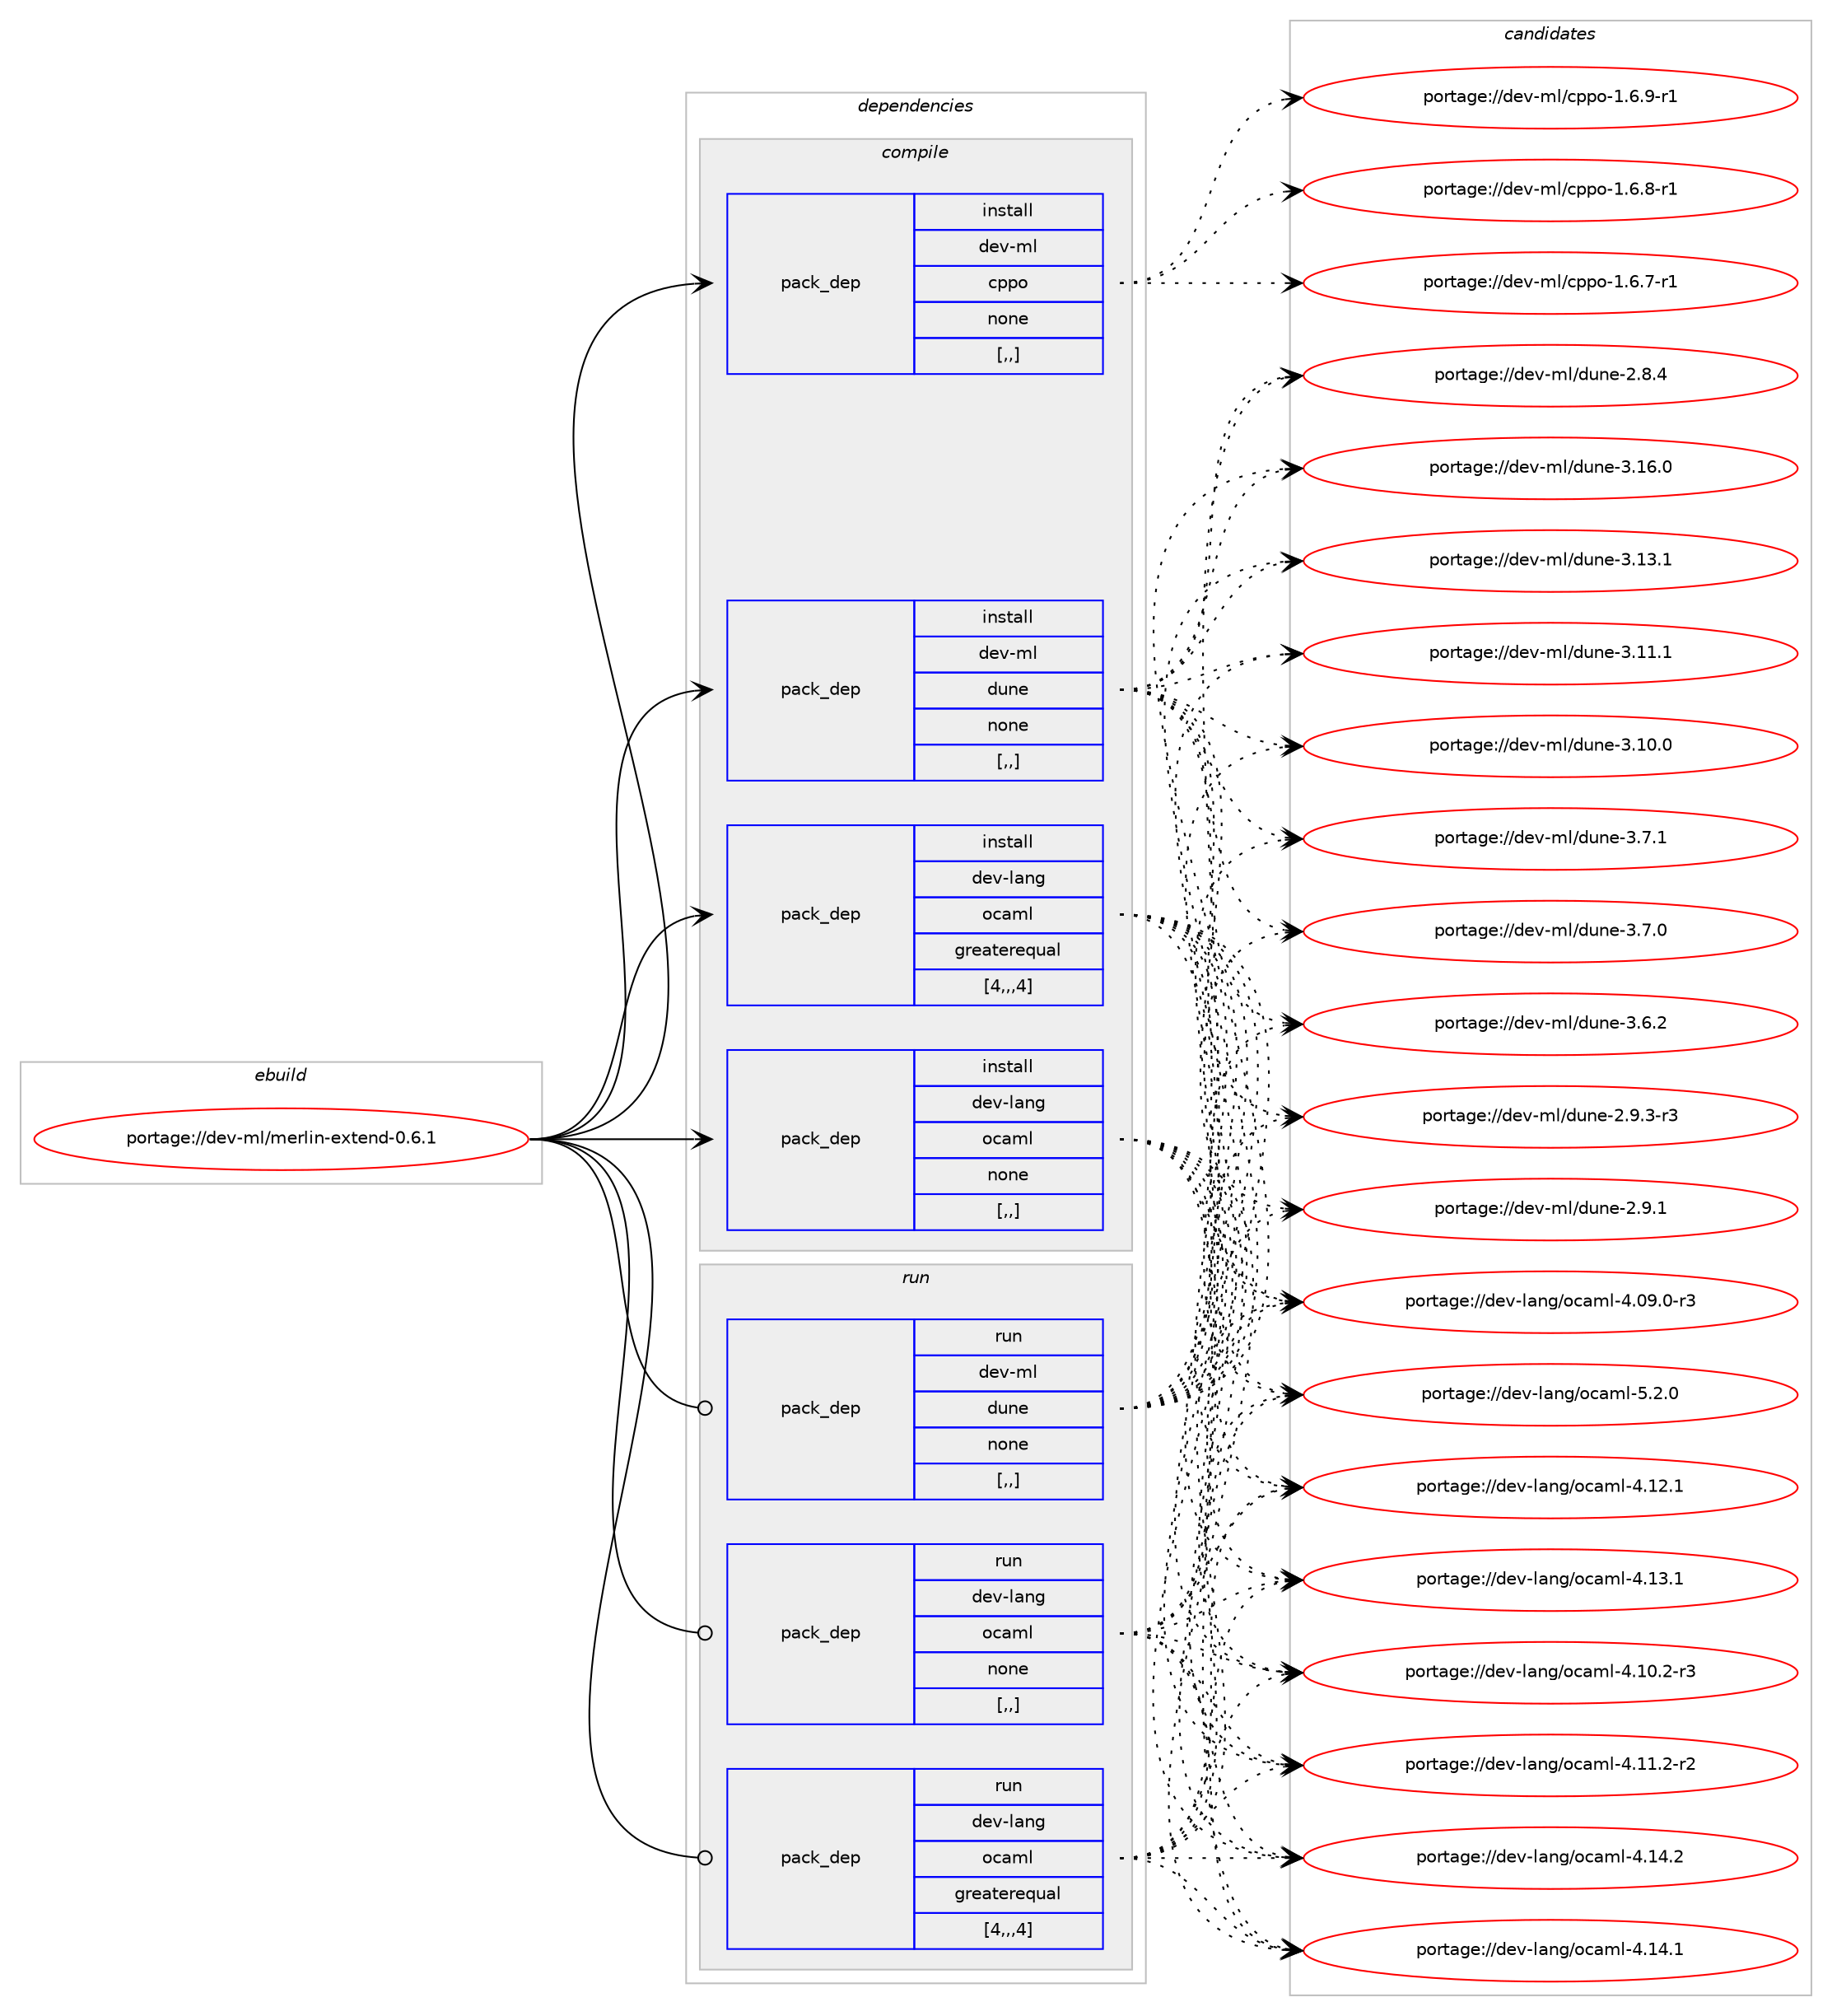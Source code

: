 digraph prolog {

# *************
# Graph options
# *************

newrank=true;
concentrate=true;
compound=true;
graph [rankdir=LR,fontname=Helvetica,fontsize=10,ranksep=1.5];#, ranksep=2.5, nodesep=0.2];
edge  [arrowhead=vee];
node  [fontname=Helvetica,fontsize=10];

# **********
# The ebuild
# **********

subgraph cluster_leftcol {
color=gray;
label=<<i>ebuild</i>>;
id [label="portage://dev-ml/merlin-extend-0.6.1", color=red, width=4, href="../dev-ml/merlin-extend-0.6.1.svg"];
}

# ****************
# The dependencies
# ****************

subgraph cluster_midcol {
color=gray;
label=<<i>dependencies</i>>;
subgraph cluster_compile {
fillcolor="#eeeeee";
style=filled;
label=<<i>compile</i>>;
subgraph pack90215 {
dependency121158 [label=<<TABLE BORDER="0" CELLBORDER="1" CELLSPACING="0" CELLPADDING="4" WIDTH="220"><TR><TD ROWSPAN="6" CELLPADDING="30">pack_dep</TD></TR><TR><TD WIDTH="110">install</TD></TR><TR><TD>dev-lang</TD></TR><TR><TD>ocaml</TD></TR><TR><TD>greaterequal</TD></TR><TR><TD>[4,,,4]</TD></TR></TABLE>>, shape=none, color=blue];
}
id:e -> dependency121158:w [weight=20,style="solid",arrowhead="vee"];
subgraph pack90216 {
dependency121159 [label=<<TABLE BORDER="0" CELLBORDER="1" CELLSPACING="0" CELLPADDING="4" WIDTH="220"><TR><TD ROWSPAN="6" CELLPADDING="30">pack_dep</TD></TR><TR><TD WIDTH="110">install</TD></TR><TR><TD>dev-lang</TD></TR><TR><TD>ocaml</TD></TR><TR><TD>none</TD></TR><TR><TD>[,,]</TD></TR></TABLE>>, shape=none, color=blue];
}
id:e -> dependency121159:w [weight=20,style="solid",arrowhead="vee"];
subgraph pack90217 {
dependency121160 [label=<<TABLE BORDER="0" CELLBORDER="1" CELLSPACING="0" CELLPADDING="4" WIDTH="220"><TR><TD ROWSPAN="6" CELLPADDING="30">pack_dep</TD></TR><TR><TD WIDTH="110">install</TD></TR><TR><TD>dev-ml</TD></TR><TR><TD>cppo</TD></TR><TR><TD>none</TD></TR><TR><TD>[,,]</TD></TR></TABLE>>, shape=none, color=blue];
}
id:e -> dependency121160:w [weight=20,style="solid",arrowhead="vee"];
subgraph pack90218 {
dependency121161 [label=<<TABLE BORDER="0" CELLBORDER="1" CELLSPACING="0" CELLPADDING="4" WIDTH="220"><TR><TD ROWSPAN="6" CELLPADDING="30">pack_dep</TD></TR><TR><TD WIDTH="110">install</TD></TR><TR><TD>dev-ml</TD></TR><TR><TD>dune</TD></TR><TR><TD>none</TD></TR><TR><TD>[,,]</TD></TR></TABLE>>, shape=none, color=blue];
}
id:e -> dependency121161:w [weight=20,style="solid",arrowhead="vee"];
}
subgraph cluster_compileandrun {
fillcolor="#eeeeee";
style=filled;
label=<<i>compile and run</i>>;
}
subgraph cluster_run {
fillcolor="#eeeeee";
style=filled;
label=<<i>run</i>>;
subgraph pack90219 {
dependency121162 [label=<<TABLE BORDER="0" CELLBORDER="1" CELLSPACING="0" CELLPADDING="4" WIDTH="220"><TR><TD ROWSPAN="6" CELLPADDING="30">pack_dep</TD></TR><TR><TD WIDTH="110">run</TD></TR><TR><TD>dev-lang</TD></TR><TR><TD>ocaml</TD></TR><TR><TD>greaterequal</TD></TR><TR><TD>[4,,,4]</TD></TR></TABLE>>, shape=none, color=blue];
}
id:e -> dependency121162:w [weight=20,style="solid",arrowhead="odot"];
subgraph pack90220 {
dependency121163 [label=<<TABLE BORDER="0" CELLBORDER="1" CELLSPACING="0" CELLPADDING="4" WIDTH="220"><TR><TD ROWSPAN="6" CELLPADDING="30">pack_dep</TD></TR><TR><TD WIDTH="110">run</TD></TR><TR><TD>dev-lang</TD></TR><TR><TD>ocaml</TD></TR><TR><TD>none</TD></TR><TR><TD>[,,]</TD></TR></TABLE>>, shape=none, color=blue];
}
id:e -> dependency121163:w [weight=20,style="solid",arrowhead="odot"];
subgraph pack90221 {
dependency121164 [label=<<TABLE BORDER="0" CELLBORDER="1" CELLSPACING="0" CELLPADDING="4" WIDTH="220"><TR><TD ROWSPAN="6" CELLPADDING="30">pack_dep</TD></TR><TR><TD WIDTH="110">run</TD></TR><TR><TD>dev-ml</TD></TR><TR><TD>dune</TD></TR><TR><TD>none</TD></TR><TR><TD>[,,]</TD></TR></TABLE>>, shape=none, color=blue];
}
id:e -> dependency121164:w [weight=20,style="solid",arrowhead="odot"];
}
}

# **************
# The candidates
# **************

subgraph cluster_choices {
rank=same;
color=gray;
label=<<i>candidates</i>>;

subgraph choice90215 {
color=black;
nodesep=1;
choice1001011184510897110103471119997109108455346504648 [label="portage://dev-lang/ocaml-5.2.0", color=red, width=4,href="../dev-lang/ocaml-5.2.0.svg"];
choice100101118451089711010347111999710910845524649524650 [label="portage://dev-lang/ocaml-4.14.2", color=red, width=4,href="../dev-lang/ocaml-4.14.2.svg"];
choice100101118451089711010347111999710910845524649524649 [label="portage://dev-lang/ocaml-4.14.1", color=red, width=4,href="../dev-lang/ocaml-4.14.1.svg"];
choice100101118451089711010347111999710910845524649514649 [label="portage://dev-lang/ocaml-4.13.1", color=red, width=4,href="../dev-lang/ocaml-4.13.1.svg"];
choice100101118451089711010347111999710910845524649504649 [label="portage://dev-lang/ocaml-4.12.1", color=red, width=4,href="../dev-lang/ocaml-4.12.1.svg"];
choice1001011184510897110103471119997109108455246494946504511450 [label="portage://dev-lang/ocaml-4.11.2-r2", color=red, width=4,href="../dev-lang/ocaml-4.11.2-r2.svg"];
choice1001011184510897110103471119997109108455246494846504511451 [label="portage://dev-lang/ocaml-4.10.2-r3", color=red, width=4,href="../dev-lang/ocaml-4.10.2-r3.svg"];
choice1001011184510897110103471119997109108455246485746484511451 [label="portage://dev-lang/ocaml-4.09.0-r3", color=red, width=4,href="../dev-lang/ocaml-4.09.0-r3.svg"];
dependency121158:e -> choice1001011184510897110103471119997109108455346504648:w [style=dotted,weight="100"];
dependency121158:e -> choice100101118451089711010347111999710910845524649524650:w [style=dotted,weight="100"];
dependency121158:e -> choice100101118451089711010347111999710910845524649524649:w [style=dotted,weight="100"];
dependency121158:e -> choice100101118451089711010347111999710910845524649514649:w [style=dotted,weight="100"];
dependency121158:e -> choice100101118451089711010347111999710910845524649504649:w [style=dotted,weight="100"];
dependency121158:e -> choice1001011184510897110103471119997109108455246494946504511450:w [style=dotted,weight="100"];
dependency121158:e -> choice1001011184510897110103471119997109108455246494846504511451:w [style=dotted,weight="100"];
dependency121158:e -> choice1001011184510897110103471119997109108455246485746484511451:w [style=dotted,weight="100"];
}
subgraph choice90216 {
color=black;
nodesep=1;
choice1001011184510897110103471119997109108455346504648 [label="portage://dev-lang/ocaml-5.2.0", color=red, width=4,href="../dev-lang/ocaml-5.2.0.svg"];
choice100101118451089711010347111999710910845524649524650 [label="portage://dev-lang/ocaml-4.14.2", color=red, width=4,href="../dev-lang/ocaml-4.14.2.svg"];
choice100101118451089711010347111999710910845524649524649 [label="portage://dev-lang/ocaml-4.14.1", color=red, width=4,href="../dev-lang/ocaml-4.14.1.svg"];
choice100101118451089711010347111999710910845524649514649 [label="portage://dev-lang/ocaml-4.13.1", color=red, width=4,href="../dev-lang/ocaml-4.13.1.svg"];
choice100101118451089711010347111999710910845524649504649 [label="portage://dev-lang/ocaml-4.12.1", color=red, width=4,href="../dev-lang/ocaml-4.12.1.svg"];
choice1001011184510897110103471119997109108455246494946504511450 [label="portage://dev-lang/ocaml-4.11.2-r2", color=red, width=4,href="../dev-lang/ocaml-4.11.2-r2.svg"];
choice1001011184510897110103471119997109108455246494846504511451 [label="portage://dev-lang/ocaml-4.10.2-r3", color=red, width=4,href="../dev-lang/ocaml-4.10.2-r3.svg"];
choice1001011184510897110103471119997109108455246485746484511451 [label="portage://dev-lang/ocaml-4.09.0-r3", color=red, width=4,href="../dev-lang/ocaml-4.09.0-r3.svg"];
dependency121159:e -> choice1001011184510897110103471119997109108455346504648:w [style=dotted,weight="100"];
dependency121159:e -> choice100101118451089711010347111999710910845524649524650:w [style=dotted,weight="100"];
dependency121159:e -> choice100101118451089711010347111999710910845524649524649:w [style=dotted,weight="100"];
dependency121159:e -> choice100101118451089711010347111999710910845524649514649:w [style=dotted,weight="100"];
dependency121159:e -> choice100101118451089711010347111999710910845524649504649:w [style=dotted,weight="100"];
dependency121159:e -> choice1001011184510897110103471119997109108455246494946504511450:w [style=dotted,weight="100"];
dependency121159:e -> choice1001011184510897110103471119997109108455246494846504511451:w [style=dotted,weight="100"];
dependency121159:e -> choice1001011184510897110103471119997109108455246485746484511451:w [style=dotted,weight="100"];
}
subgraph choice90217 {
color=black;
nodesep=1;
choice1001011184510910847991121121114549465446574511449 [label="portage://dev-ml/cppo-1.6.9-r1", color=red, width=4,href="../dev-ml/cppo-1.6.9-r1.svg"];
choice1001011184510910847991121121114549465446564511449 [label="portage://dev-ml/cppo-1.6.8-r1", color=red, width=4,href="../dev-ml/cppo-1.6.8-r1.svg"];
choice1001011184510910847991121121114549465446554511449 [label="portage://dev-ml/cppo-1.6.7-r1", color=red, width=4,href="../dev-ml/cppo-1.6.7-r1.svg"];
dependency121160:e -> choice1001011184510910847991121121114549465446574511449:w [style=dotted,weight="100"];
dependency121160:e -> choice1001011184510910847991121121114549465446564511449:w [style=dotted,weight="100"];
dependency121160:e -> choice1001011184510910847991121121114549465446554511449:w [style=dotted,weight="100"];
}
subgraph choice90218 {
color=black;
nodesep=1;
choice100101118451091084710011711010145514649544648 [label="portage://dev-ml/dune-3.16.0", color=red, width=4,href="../dev-ml/dune-3.16.0.svg"];
choice100101118451091084710011711010145514649514649 [label="portage://dev-ml/dune-3.13.1", color=red, width=4,href="../dev-ml/dune-3.13.1.svg"];
choice100101118451091084710011711010145514649494649 [label="portage://dev-ml/dune-3.11.1", color=red, width=4,href="../dev-ml/dune-3.11.1.svg"];
choice100101118451091084710011711010145514649484648 [label="portage://dev-ml/dune-3.10.0", color=red, width=4,href="../dev-ml/dune-3.10.0.svg"];
choice1001011184510910847100117110101455146554649 [label="portage://dev-ml/dune-3.7.1", color=red, width=4,href="../dev-ml/dune-3.7.1.svg"];
choice1001011184510910847100117110101455146554648 [label="portage://dev-ml/dune-3.7.0", color=red, width=4,href="../dev-ml/dune-3.7.0.svg"];
choice1001011184510910847100117110101455146544650 [label="portage://dev-ml/dune-3.6.2", color=red, width=4,href="../dev-ml/dune-3.6.2.svg"];
choice10010111845109108471001171101014550465746514511451 [label="portage://dev-ml/dune-2.9.3-r3", color=red, width=4,href="../dev-ml/dune-2.9.3-r3.svg"];
choice1001011184510910847100117110101455046574649 [label="portage://dev-ml/dune-2.9.1", color=red, width=4,href="../dev-ml/dune-2.9.1.svg"];
choice1001011184510910847100117110101455046564652 [label="portage://dev-ml/dune-2.8.4", color=red, width=4,href="../dev-ml/dune-2.8.4.svg"];
dependency121161:e -> choice100101118451091084710011711010145514649544648:w [style=dotted,weight="100"];
dependency121161:e -> choice100101118451091084710011711010145514649514649:w [style=dotted,weight="100"];
dependency121161:e -> choice100101118451091084710011711010145514649494649:w [style=dotted,weight="100"];
dependency121161:e -> choice100101118451091084710011711010145514649484648:w [style=dotted,weight="100"];
dependency121161:e -> choice1001011184510910847100117110101455146554649:w [style=dotted,weight="100"];
dependency121161:e -> choice1001011184510910847100117110101455146554648:w [style=dotted,weight="100"];
dependency121161:e -> choice1001011184510910847100117110101455146544650:w [style=dotted,weight="100"];
dependency121161:e -> choice10010111845109108471001171101014550465746514511451:w [style=dotted,weight="100"];
dependency121161:e -> choice1001011184510910847100117110101455046574649:w [style=dotted,weight="100"];
dependency121161:e -> choice1001011184510910847100117110101455046564652:w [style=dotted,weight="100"];
}
subgraph choice90219 {
color=black;
nodesep=1;
choice1001011184510897110103471119997109108455346504648 [label="portage://dev-lang/ocaml-5.2.0", color=red, width=4,href="../dev-lang/ocaml-5.2.0.svg"];
choice100101118451089711010347111999710910845524649524650 [label="portage://dev-lang/ocaml-4.14.2", color=red, width=4,href="../dev-lang/ocaml-4.14.2.svg"];
choice100101118451089711010347111999710910845524649524649 [label="portage://dev-lang/ocaml-4.14.1", color=red, width=4,href="../dev-lang/ocaml-4.14.1.svg"];
choice100101118451089711010347111999710910845524649514649 [label="portage://dev-lang/ocaml-4.13.1", color=red, width=4,href="../dev-lang/ocaml-4.13.1.svg"];
choice100101118451089711010347111999710910845524649504649 [label="portage://dev-lang/ocaml-4.12.1", color=red, width=4,href="../dev-lang/ocaml-4.12.1.svg"];
choice1001011184510897110103471119997109108455246494946504511450 [label="portage://dev-lang/ocaml-4.11.2-r2", color=red, width=4,href="../dev-lang/ocaml-4.11.2-r2.svg"];
choice1001011184510897110103471119997109108455246494846504511451 [label="portage://dev-lang/ocaml-4.10.2-r3", color=red, width=4,href="../dev-lang/ocaml-4.10.2-r3.svg"];
choice1001011184510897110103471119997109108455246485746484511451 [label="portage://dev-lang/ocaml-4.09.0-r3", color=red, width=4,href="../dev-lang/ocaml-4.09.0-r3.svg"];
dependency121162:e -> choice1001011184510897110103471119997109108455346504648:w [style=dotted,weight="100"];
dependency121162:e -> choice100101118451089711010347111999710910845524649524650:w [style=dotted,weight="100"];
dependency121162:e -> choice100101118451089711010347111999710910845524649524649:w [style=dotted,weight="100"];
dependency121162:e -> choice100101118451089711010347111999710910845524649514649:w [style=dotted,weight="100"];
dependency121162:e -> choice100101118451089711010347111999710910845524649504649:w [style=dotted,weight="100"];
dependency121162:e -> choice1001011184510897110103471119997109108455246494946504511450:w [style=dotted,weight="100"];
dependency121162:e -> choice1001011184510897110103471119997109108455246494846504511451:w [style=dotted,weight="100"];
dependency121162:e -> choice1001011184510897110103471119997109108455246485746484511451:w [style=dotted,weight="100"];
}
subgraph choice90220 {
color=black;
nodesep=1;
choice1001011184510897110103471119997109108455346504648 [label="portage://dev-lang/ocaml-5.2.0", color=red, width=4,href="../dev-lang/ocaml-5.2.0.svg"];
choice100101118451089711010347111999710910845524649524650 [label="portage://dev-lang/ocaml-4.14.2", color=red, width=4,href="../dev-lang/ocaml-4.14.2.svg"];
choice100101118451089711010347111999710910845524649524649 [label="portage://dev-lang/ocaml-4.14.1", color=red, width=4,href="../dev-lang/ocaml-4.14.1.svg"];
choice100101118451089711010347111999710910845524649514649 [label="portage://dev-lang/ocaml-4.13.1", color=red, width=4,href="../dev-lang/ocaml-4.13.1.svg"];
choice100101118451089711010347111999710910845524649504649 [label="portage://dev-lang/ocaml-4.12.1", color=red, width=4,href="../dev-lang/ocaml-4.12.1.svg"];
choice1001011184510897110103471119997109108455246494946504511450 [label="portage://dev-lang/ocaml-4.11.2-r2", color=red, width=4,href="../dev-lang/ocaml-4.11.2-r2.svg"];
choice1001011184510897110103471119997109108455246494846504511451 [label="portage://dev-lang/ocaml-4.10.2-r3", color=red, width=4,href="../dev-lang/ocaml-4.10.2-r3.svg"];
choice1001011184510897110103471119997109108455246485746484511451 [label="portage://dev-lang/ocaml-4.09.0-r3", color=red, width=4,href="../dev-lang/ocaml-4.09.0-r3.svg"];
dependency121163:e -> choice1001011184510897110103471119997109108455346504648:w [style=dotted,weight="100"];
dependency121163:e -> choice100101118451089711010347111999710910845524649524650:w [style=dotted,weight="100"];
dependency121163:e -> choice100101118451089711010347111999710910845524649524649:w [style=dotted,weight="100"];
dependency121163:e -> choice100101118451089711010347111999710910845524649514649:w [style=dotted,weight="100"];
dependency121163:e -> choice100101118451089711010347111999710910845524649504649:w [style=dotted,weight="100"];
dependency121163:e -> choice1001011184510897110103471119997109108455246494946504511450:w [style=dotted,weight="100"];
dependency121163:e -> choice1001011184510897110103471119997109108455246494846504511451:w [style=dotted,weight="100"];
dependency121163:e -> choice1001011184510897110103471119997109108455246485746484511451:w [style=dotted,weight="100"];
}
subgraph choice90221 {
color=black;
nodesep=1;
choice100101118451091084710011711010145514649544648 [label="portage://dev-ml/dune-3.16.0", color=red, width=4,href="../dev-ml/dune-3.16.0.svg"];
choice100101118451091084710011711010145514649514649 [label="portage://dev-ml/dune-3.13.1", color=red, width=4,href="../dev-ml/dune-3.13.1.svg"];
choice100101118451091084710011711010145514649494649 [label="portage://dev-ml/dune-3.11.1", color=red, width=4,href="../dev-ml/dune-3.11.1.svg"];
choice100101118451091084710011711010145514649484648 [label="portage://dev-ml/dune-3.10.0", color=red, width=4,href="../dev-ml/dune-3.10.0.svg"];
choice1001011184510910847100117110101455146554649 [label="portage://dev-ml/dune-3.7.1", color=red, width=4,href="../dev-ml/dune-3.7.1.svg"];
choice1001011184510910847100117110101455146554648 [label="portage://dev-ml/dune-3.7.0", color=red, width=4,href="../dev-ml/dune-3.7.0.svg"];
choice1001011184510910847100117110101455146544650 [label="portage://dev-ml/dune-3.6.2", color=red, width=4,href="../dev-ml/dune-3.6.2.svg"];
choice10010111845109108471001171101014550465746514511451 [label="portage://dev-ml/dune-2.9.3-r3", color=red, width=4,href="../dev-ml/dune-2.9.3-r3.svg"];
choice1001011184510910847100117110101455046574649 [label="portage://dev-ml/dune-2.9.1", color=red, width=4,href="../dev-ml/dune-2.9.1.svg"];
choice1001011184510910847100117110101455046564652 [label="portage://dev-ml/dune-2.8.4", color=red, width=4,href="../dev-ml/dune-2.8.4.svg"];
dependency121164:e -> choice100101118451091084710011711010145514649544648:w [style=dotted,weight="100"];
dependency121164:e -> choice100101118451091084710011711010145514649514649:w [style=dotted,weight="100"];
dependency121164:e -> choice100101118451091084710011711010145514649494649:w [style=dotted,weight="100"];
dependency121164:e -> choice100101118451091084710011711010145514649484648:w [style=dotted,weight="100"];
dependency121164:e -> choice1001011184510910847100117110101455146554649:w [style=dotted,weight="100"];
dependency121164:e -> choice1001011184510910847100117110101455146554648:w [style=dotted,weight="100"];
dependency121164:e -> choice1001011184510910847100117110101455146544650:w [style=dotted,weight="100"];
dependency121164:e -> choice10010111845109108471001171101014550465746514511451:w [style=dotted,weight="100"];
dependency121164:e -> choice1001011184510910847100117110101455046574649:w [style=dotted,weight="100"];
dependency121164:e -> choice1001011184510910847100117110101455046564652:w [style=dotted,weight="100"];
}
}

}
